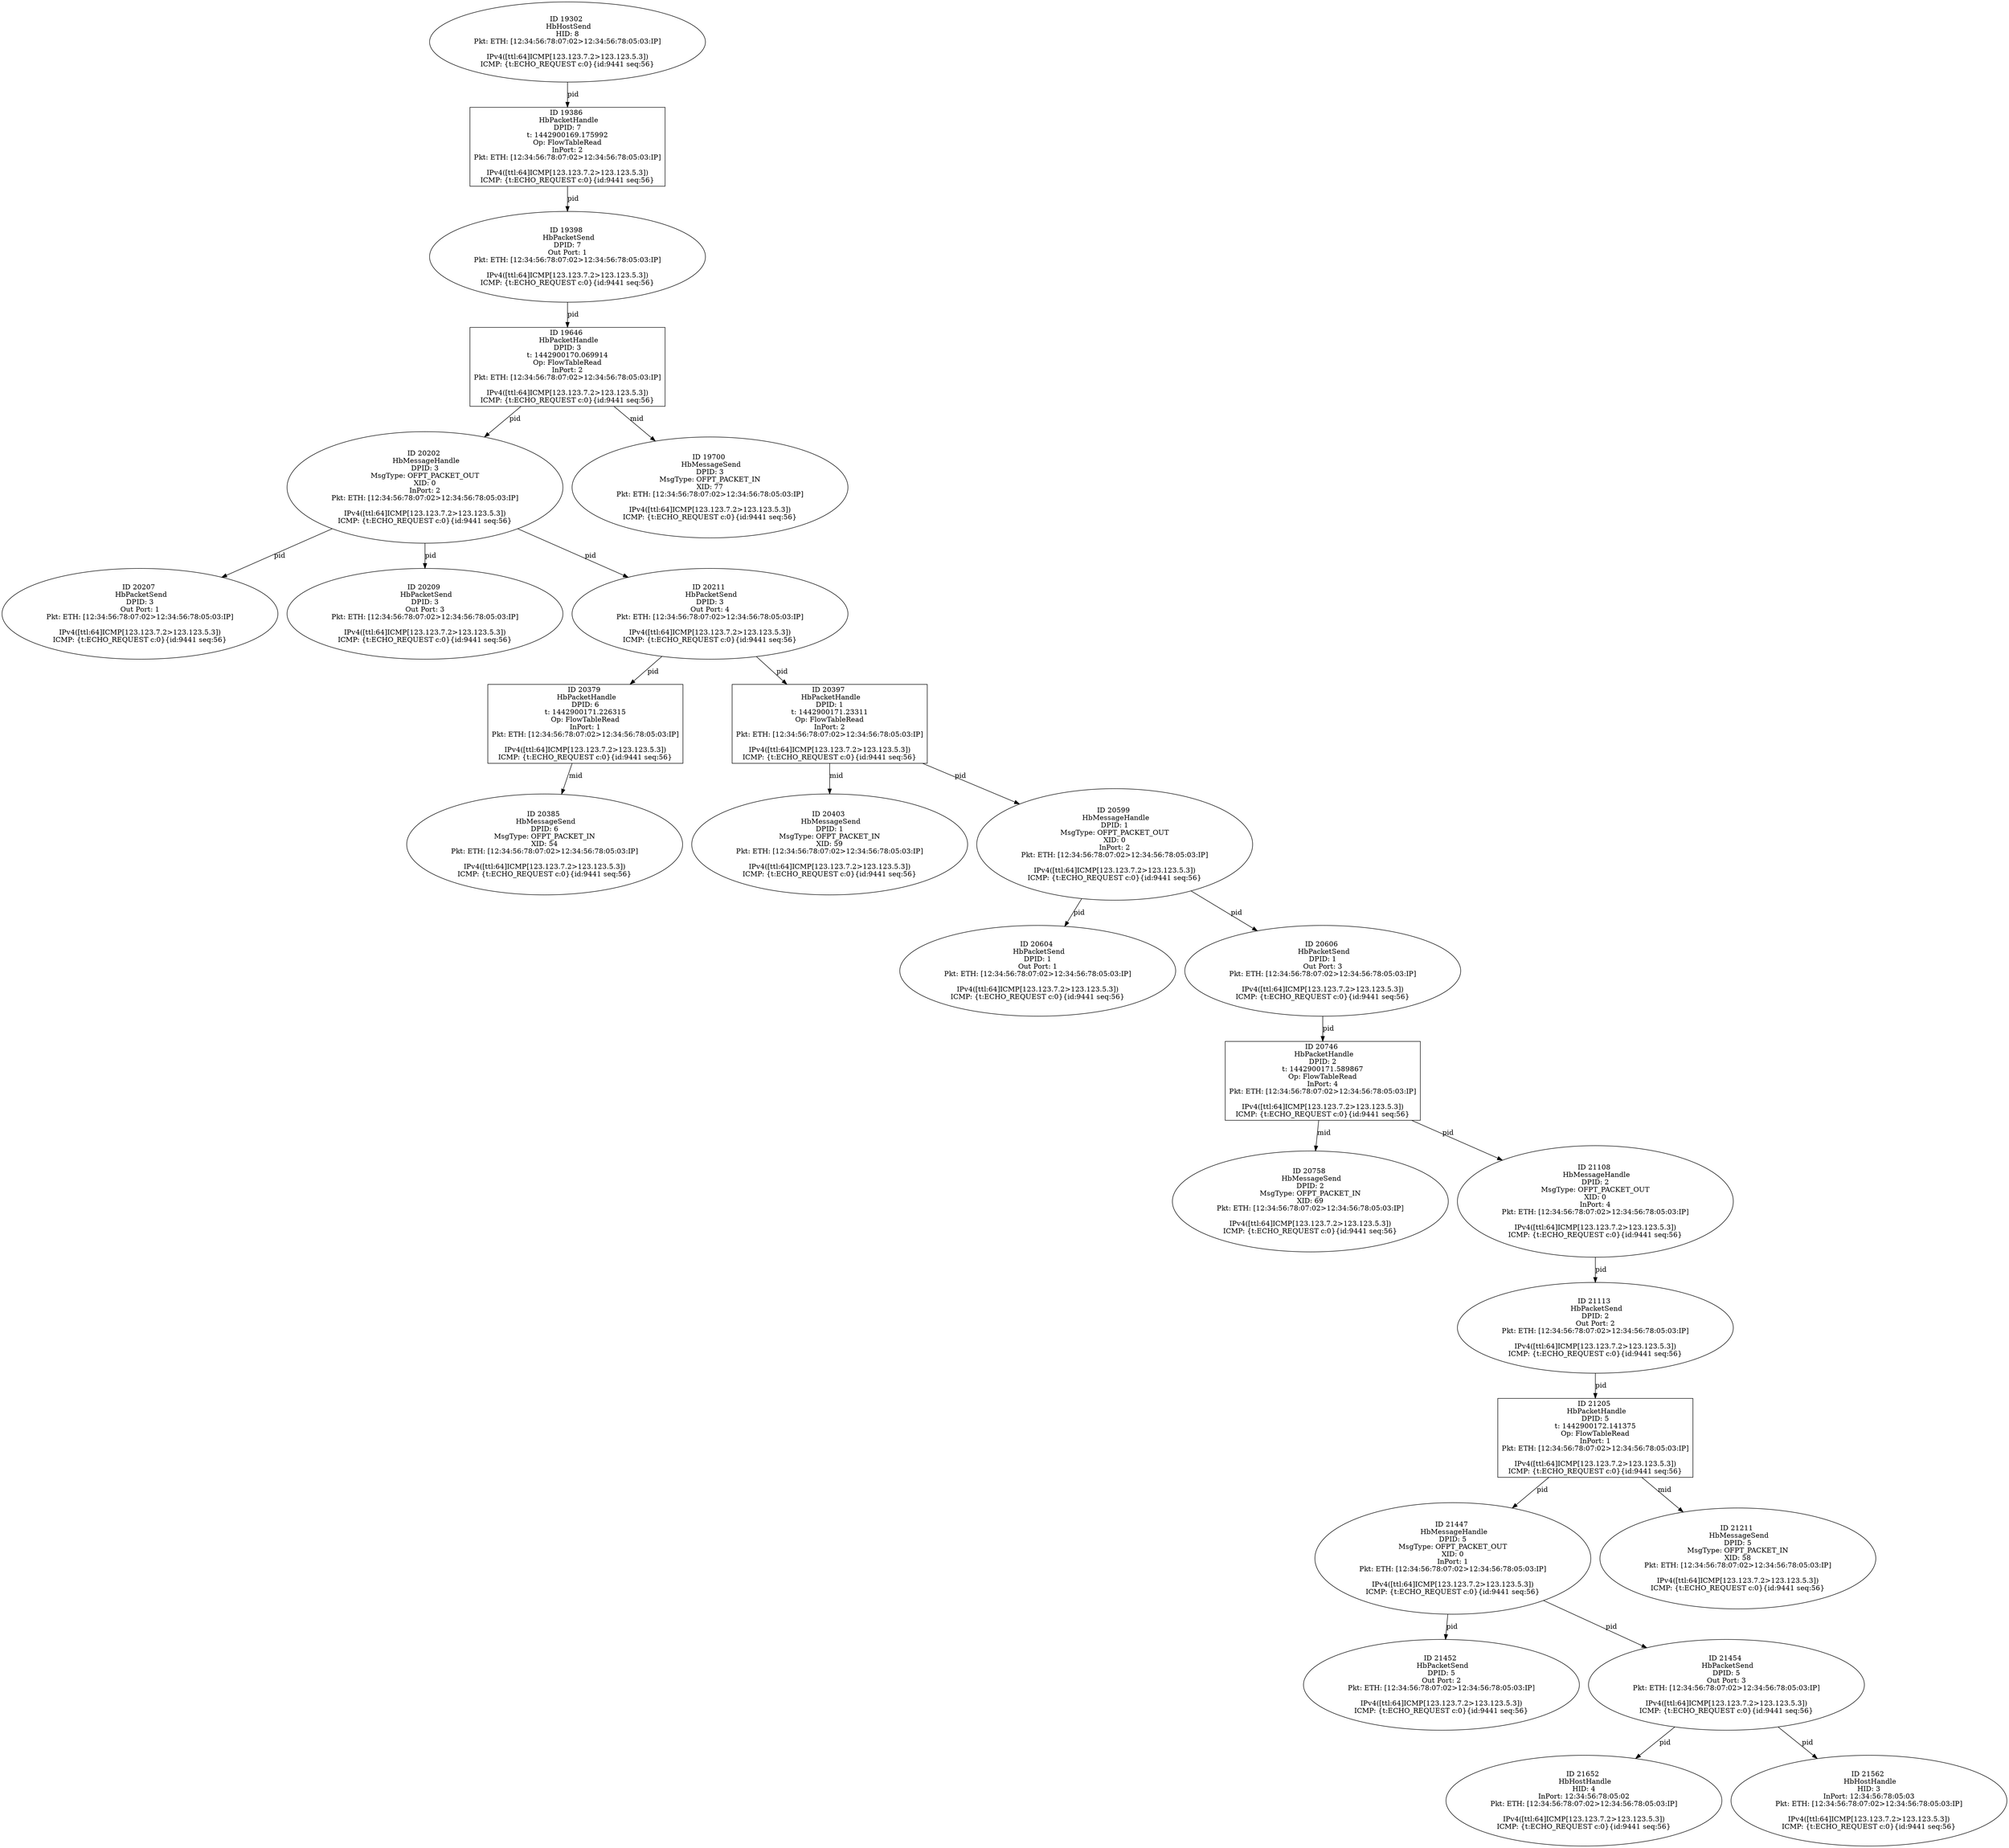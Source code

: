 strict digraph G {
20746 [shape=box, event=<hb_events.HbPacketHandle object at 0x10c68d990>, label="ID 20746 
 HbPacketHandle
DPID: 2
t: 1442900171.589867
Op: FlowTableRead
InPort: 4
Pkt: ETH: [12:34:56:78:07:02>12:34:56:78:05:03:IP]

IPv4([ttl:64]ICMP[123.123.7.2>123.123.5.3])
ICMP: {t:ECHO_REQUEST c:0}{id:9441 seq:56}"];
21652 [shape=oval, event=<hb_events.HbHostHandle object at 0x10c8ecc10>, label="ID 21652 
 HbHostHandle
HID: 4
InPort: 12:34:56:78:05:02
Pkt: ETH: [12:34:56:78:07:02>12:34:56:78:05:03:IP]

IPv4([ttl:64]ICMP[123.123.7.2>123.123.5.3])
ICMP: {t:ECHO_REQUEST c:0}{id:9441 seq:56}"];
20758 [shape=oval, event=<hb_events.HbMessageSend object at 0x10c693b50>, label="ID 20758 
 HbMessageSend
DPID: 2
MsgType: OFPT_PACKET_IN
XID: 69
Pkt: ETH: [12:34:56:78:07:02>12:34:56:78:05:03:IP]

IPv4([ttl:64]ICMP[123.123.7.2>123.123.5.3])
ICMP: {t:ECHO_REQUEST c:0}{id:9441 seq:56}"];
20379 [shape=box, event=<hb_events.HbPacketHandle object at 0x10c5c1fd0>, label="ID 20379 
 HbPacketHandle
DPID: 6
t: 1442900171.226315
Op: FlowTableRead
InPort: 1
Pkt: ETH: [12:34:56:78:07:02>12:34:56:78:05:03:IP]

IPv4([ttl:64]ICMP[123.123.7.2>123.123.5.3])
ICMP: {t:ECHO_REQUEST c:0}{id:9441 seq:56}"];
20385 [shape=oval, event=<hb_events.HbMessageSend object at 0x10c5ce490>, label="ID 20385 
 HbMessageSend
DPID: 6
MsgType: OFPT_PACKET_IN
XID: 54
Pkt: ETH: [12:34:56:78:07:02>12:34:56:78:05:03:IP]

IPv4([ttl:64]ICMP[123.123.7.2>123.123.5.3])
ICMP: {t:ECHO_REQUEST c:0}{id:9441 seq:56}"];
20397 [shape=box, event=<hb_events.HbPacketHandle object at 0x10c5c7310>, label="ID 20397 
 HbPacketHandle
DPID: 1
t: 1442900171.23311
Op: FlowTableRead
InPort: 2
Pkt: ETH: [12:34:56:78:07:02>12:34:56:78:05:03:IP]

IPv4([ttl:64]ICMP[123.123.7.2>123.123.5.3])
ICMP: {t:ECHO_REQUEST c:0}{id:9441 seq:56}"];
20403 [shape=oval, event=<hb_events.HbMessageSend object at 0x10c5d0210>, label="ID 20403 
 HbMessageSend
DPID: 1
MsgType: OFPT_PACKET_IN
XID: 59
Pkt: ETH: [12:34:56:78:07:02>12:34:56:78:05:03:IP]

IPv4([ttl:64]ICMP[123.123.7.2>123.123.5.3])
ICMP: {t:ECHO_REQUEST c:0}{id:9441 seq:56}"];
21108 [shape=oval, event=<hb_events.HbMessageHandle object at 0x10c768ad0>, label="ID 21108 
 HbMessageHandle
DPID: 2
MsgType: OFPT_PACKET_OUT
XID: 0
InPort: 4
Pkt: ETH: [12:34:56:78:07:02>12:34:56:78:05:03:IP]

IPv4([ttl:64]ICMP[123.123.7.2>123.123.5.3])
ICMP: {t:ECHO_REQUEST c:0}{id:9441 seq:56}"];
19386 [shape=box, event=<hb_events.HbPacketHandle object at 0x10c1ee390>, label="ID 19386 
 HbPacketHandle
DPID: 7
t: 1442900169.175992
Op: FlowTableRead
InPort: 2
Pkt: ETH: [12:34:56:78:07:02>12:34:56:78:05:03:IP]

IPv4([ttl:64]ICMP[123.123.7.2>123.123.5.3])
ICMP: {t:ECHO_REQUEST c:0}{id:9441 seq:56}"];
19646 [shape=box, event=<hb_events.HbPacketHandle object at 0x10c3380d0>, label="ID 19646 
 HbPacketHandle
DPID: 3
t: 1442900170.069914
Op: FlowTableRead
InPort: 2
Pkt: ETH: [12:34:56:78:07:02>12:34:56:78:05:03:IP]

IPv4([ttl:64]ICMP[123.123.7.2>123.123.5.3])
ICMP: {t:ECHO_REQUEST c:0}{id:9441 seq:56}"];
19398 [shape=oval, event=<hb_events.HbPacketSend object at 0x10c1f49d0>, label="ID 19398 
 HbPacketSend
DPID: 7
Out Port: 1
Pkt: ETH: [12:34:56:78:07:02>12:34:56:78:05:03:IP]

IPv4([ttl:64]ICMP[123.123.7.2>123.123.5.3])
ICMP: {t:ECHO_REQUEST c:0}{id:9441 seq:56}"];
21447 [shape=oval, event=<hb_events.HbMessageHandle object at 0x10c883150>, label="ID 21447 
 HbMessageHandle
DPID: 5
MsgType: OFPT_PACKET_OUT
XID: 0
InPort: 1
Pkt: ETH: [12:34:56:78:07:02>12:34:56:78:05:03:IP]

IPv4([ttl:64]ICMP[123.123.7.2>123.123.5.3])
ICMP: {t:ECHO_REQUEST c:0}{id:9441 seq:56}"];
21452 [shape=oval, event=<hb_events.HbPacketSend object at 0x10c883b90>, label="ID 21452 
 HbPacketSend
DPID: 5
Out Port: 2
Pkt: ETH: [12:34:56:78:07:02>12:34:56:78:05:03:IP]

IPv4([ttl:64]ICMP[123.123.7.2>123.123.5.3])
ICMP: {t:ECHO_REQUEST c:0}{id:9441 seq:56}"];
21454 [shape=oval, event=<hb_events.HbPacketSend object at 0x10c883dd0>, label="ID 21454 
 HbPacketSend
DPID: 5
Out Port: 3
Pkt: ETH: [12:34:56:78:07:02>12:34:56:78:05:03:IP]

IPv4([ttl:64]ICMP[123.123.7.2>123.123.5.3])
ICMP: {t:ECHO_REQUEST c:0}{id:9441 seq:56}"];
21205 [shape=box, event=<hb_events.HbPacketHandle object at 0x10c7cba10>, label="ID 21205 
 HbPacketHandle
DPID: 5
t: 1442900172.141375
Op: FlowTableRead
InPort: 1
Pkt: ETH: [12:34:56:78:07:02>12:34:56:78:05:03:IP]

IPv4([ttl:64]ICMP[123.123.7.2>123.123.5.3])
ICMP: {t:ECHO_REQUEST c:0}{id:9441 seq:56}"];
21211 [shape=oval, event=<hb_events.HbMessageSend object at 0x10c7d2f10>, label="ID 21211 
 HbMessageSend
DPID: 5
MsgType: OFPT_PACKET_IN
XID: 58
Pkt: ETH: [12:34:56:78:07:02>12:34:56:78:05:03:IP]

IPv4([ttl:64]ICMP[123.123.7.2>123.123.5.3])
ICMP: {t:ECHO_REQUEST c:0}{id:9441 seq:56}"];
21562 [shape=oval, event=<hb_events.HbHostHandle object at 0x10c89e690>, label="ID 21562 
 HbHostHandle
HID: 3
InPort: 12:34:56:78:05:03
Pkt: ETH: [12:34:56:78:07:02>12:34:56:78:05:03:IP]

IPv4([ttl:64]ICMP[123.123.7.2>123.123.5.3])
ICMP: {t:ECHO_REQUEST c:0}{id:9441 seq:56}"];
19302 [shape=oval, event=<hb_events.HbHostSend object at 0x10c160c50>, label="ID 19302 
 HbHostSend
HID: 8
Pkt: ETH: [12:34:56:78:07:02>12:34:56:78:05:03:IP]

IPv4([ttl:64]ICMP[123.123.7.2>123.123.5.3])
ICMP: {t:ECHO_REQUEST c:0}{id:9441 seq:56}"];
20202 [shape=oval, event=<hb_events.HbMessageHandle object at 0x10c54cfd0>, label="ID 20202 
 HbMessageHandle
DPID: 3
MsgType: OFPT_PACKET_OUT
XID: 0
InPort: 2
Pkt: ETH: [12:34:56:78:07:02>12:34:56:78:05:03:IP]

IPv4([ttl:64]ICMP[123.123.7.2>123.123.5.3])
ICMP: {t:ECHO_REQUEST c:0}{id:9441 seq:56}"];
20207 [shape=oval, event=<hb_events.HbPacketSend object at 0x10c545dd0>, label="ID 20207 
 HbPacketSend
DPID: 3
Out Port: 1
Pkt: ETH: [12:34:56:78:07:02>12:34:56:78:05:03:IP]

IPv4([ttl:64]ICMP[123.123.7.2>123.123.5.3])
ICMP: {t:ECHO_REQUEST c:0}{id:9441 seq:56}"];
20209 [shape=oval, event=<hb_events.HbPacketSend object at 0x10c5250d0>, label="ID 20209 
 HbPacketSend
DPID: 3
Out Port: 3
Pkt: ETH: [12:34:56:78:07:02>12:34:56:78:05:03:IP]

IPv4([ttl:64]ICMP[123.123.7.2>123.123.5.3])
ICMP: {t:ECHO_REQUEST c:0}{id:9441 seq:56}"];
20211 [shape=oval, event=<hb_events.HbPacketSend object at 0x10c5520d0>, label="ID 20211 
 HbPacketSend
DPID: 3
Out Port: 4
Pkt: ETH: [12:34:56:78:07:02>12:34:56:78:05:03:IP]

IPv4([ttl:64]ICMP[123.123.7.2>123.123.5.3])
ICMP: {t:ECHO_REQUEST c:0}{id:9441 seq:56}"];
19700 [shape=oval, event=<hb_events.HbMessageSend object at 0x10c347d50>, label="ID 19700 
 HbMessageSend
DPID: 3
MsgType: OFPT_PACKET_IN
XID: 77
Pkt: ETH: [12:34:56:78:07:02>12:34:56:78:05:03:IP]

IPv4([ttl:64]ICMP[123.123.7.2>123.123.5.3])
ICMP: {t:ECHO_REQUEST c:0}{id:9441 seq:56}"];
20599 [shape=oval, event=<hb_events.HbMessageHandle object at 0x10c646510>, label="ID 20599 
 HbMessageHandle
DPID: 1
MsgType: OFPT_PACKET_OUT
XID: 0
InPort: 2
Pkt: ETH: [12:34:56:78:07:02>12:34:56:78:05:03:IP]

IPv4([ttl:64]ICMP[123.123.7.2>123.123.5.3])
ICMP: {t:ECHO_REQUEST c:0}{id:9441 seq:56}"];
21113 [shape=oval, event=<hb_events.HbPacketSend object at 0x10c768f90>, label="ID 21113 
 HbPacketSend
DPID: 2
Out Port: 2
Pkt: ETH: [12:34:56:78:07:02>12:34:56:78:05:03:IP]

IPv4([ttl:64]ICMP[123.123.7.2>123.123.5.3])
ICMP: {t:ECHO_REQUEST c:0}{id:9441 seq:56}"];
20604 [shape=oval, event=<hb_events.HbPacketSend object at 0x10c6469d0>, label="ID 20604 
 HbPacketSend
DPID: 1
Out Port: 1
Pkt: ETH: [12:34:56:78:07:02>12:34:56:78:05:03:IP]

IPv4([ttl:64]ICMP[123.123.7.2>123.123.5.3])
ICMP: {t:ECHO_REQUEST c:0}{id:9441 seq:56}"];
20606 [shape=oval, event=<hb_events.HbPacketSend object at 0x10c64e590>, label="ID 20606 
 HbPacketSend
DPID: 1
Out Port: 3
Pkt: ETH: [12:34:56:78:07:02>12:34:56:78:05:03:IP]

IPv4([ttl:64]ICMP[123.123.7.2>123.123.5.3])
ICMP: {t:ECHO_REQUEST c:0}{id:9441 seq:56}"];
20746 -> 21108  [rel=pid, label=pid];
20746 -> 20758  [rel=mid, label=mid];
20379 -> 20385  [rel=mid, label=mid];
20397 -> 20403  [rel=mid, label=mid];
20397 -> 20599  [rel=pid, label=pid];
19386 -> 19398  [rel=pid, label=pid];
19646 -> 20202  [rel=pid, label=pid];
19646 -> 19700  [rel=mid, label=mid];
19398 -> 19646  [rel=pid, label=pid];
21447 -> 21452  [rel=pid, label=pid];
21447 -> 21454  [rel=pid, label=pid];
21454 -> 21562  [rel=pid, label=pid];
21454 -> 21652  [rel=pid, label=pid];
21205 -> 21211  [rel=mid, label=mid];
21205 -> 21447  [rel=pid, label=pid];
19302 -> 19386  [rel=pid, label=pid];
20202 -> 20209  [rel=pid, label=pid];
20202 -> 20211  [rel=pid, label=pid];
20202 -> 20207  [rel=pid, label=pid];
20211 -> 20379  [rel=pid, label=pid];
20211 -> 20397  [rel=pid, label=pid];
21108 -> 21113  [rel=pid, label=pid];
20599 -> 20604  [rel=pid, label=pid];
20599 -> 20606  [rel=pid, label=pid];
21113 -> 21205  [rel=pid, label=pid];
20606 -> 20746  [rel=pid, label=pid];
}
